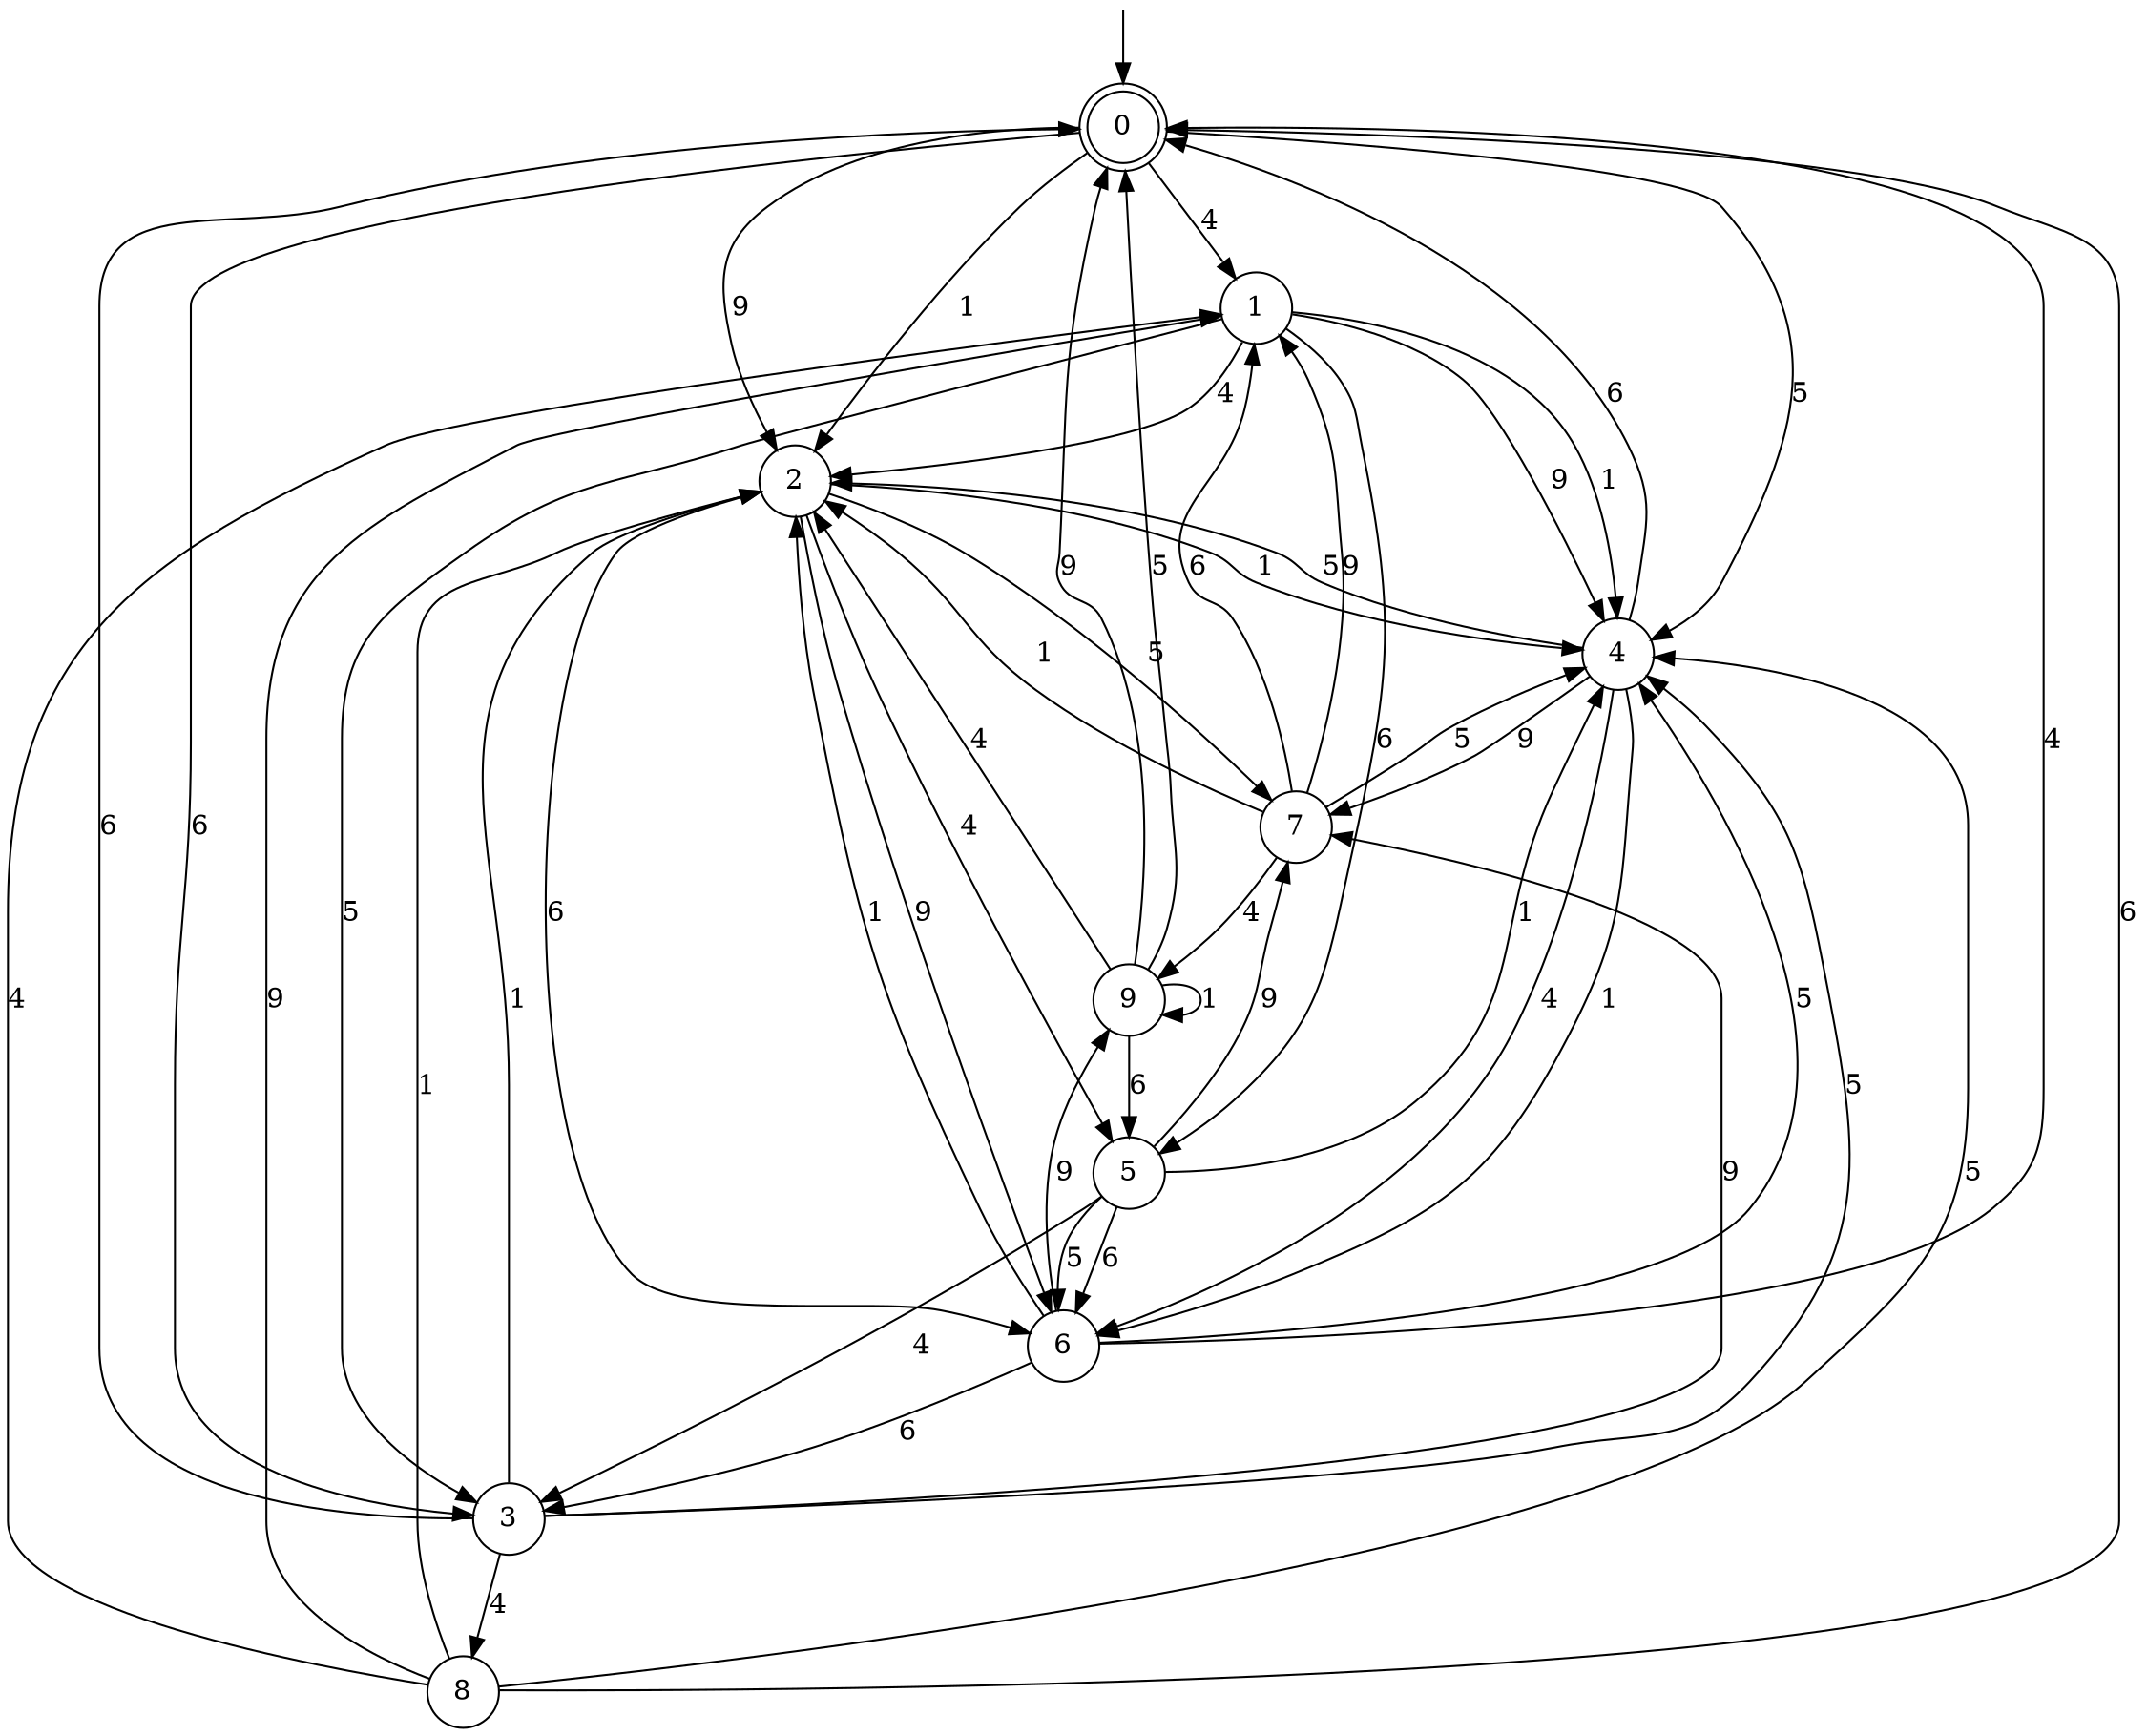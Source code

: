 digraph g {

	s0 [shape="doublecircle" label="0"];
	s1 [shape="circle" label="1"];
	s2 [shape="circle" label="2"];
	s3 [shape="circle" label="3"];
	s4 [shape="circle" label="4"];
	s5 [shape="circle" label="5"];
	s6 [shape="circle" label="6"];
	s7 [shape="circle" label="7"];
	s8 [shape="circle" label="8"];
	s9 [shape="circle" label="9"];
	s0 -> s1 [label="4"];
	s0 -> s2 [label="9"];
	s0 -> s3 [label="6"];
	s0 -> s2 [label="1"];
	s0 -> s4 [label="5"];
	s1 -> s2 [label="4"];
	s1 -> s4 [label="9"];
	s1 -> s5 [label="6"];
	s1 -> s4 [label="1"];
	s1 -> s3 [label="5"];
	s2 -> s5 [label="4"];
	s2 -> s6 [label="9"];
	s2 -> s6 [label="6"];
	s2 -> s4 [label="1"];
	s2 -> s7 [label="5"];
	s3 -> s8 [label="4"];
	s3 -> s7 [label="9"];
	s3 -> s0 [label="6"];
	s3 -> s2 [label="1"];
	s3 -> s4 [label="5"];
	s4 -> s6 [label="4"];
	s4 -> s7 [label="9"];
	s4 -> s0 [label="6"];
	s4 -> s6 [label="1"];
	s4 -> s2 [label="5"];
	s5 -> s3 [label="4"];
	s5 -> s7 [label="9"];
	s5 -> s6 [label="6"];
	s5 -> s4 [label="1"];
	s5 -> s6 [label="5"];
	s6 -> s0 [label="4"];
	s6 -> s9 [label="9"];
	s6 -> s3 [label="6"];
	s6 -> s2 [label="1"];
	s6 -> s4 [label="5"];
	s7 -> s9 [label="4"];
	s7 -> s1 [label="9"];
	s7 -> s1 [label="6"];
	s7 -> s2 [label="1"];
	s7 -> s4 [label="5"];
	s8 -> s1 [label="4"];
	s8 -> s1 [label="9"];
	s8 -> s0 [label="6"];
	s8 -> s2 [label="1"];
	s8 -> s4 [label="5"];
	s9 -> s2 [label="4"];
	s9 -> s0 [label="9"];
	s9 -> s5 [label="6"];
	s9 -> s9 [label="1"];
	s9 -> s0 [label="5"];

__start0 [label="" shape="none" width="0" height="0"];
__start0 -> s0;

}

